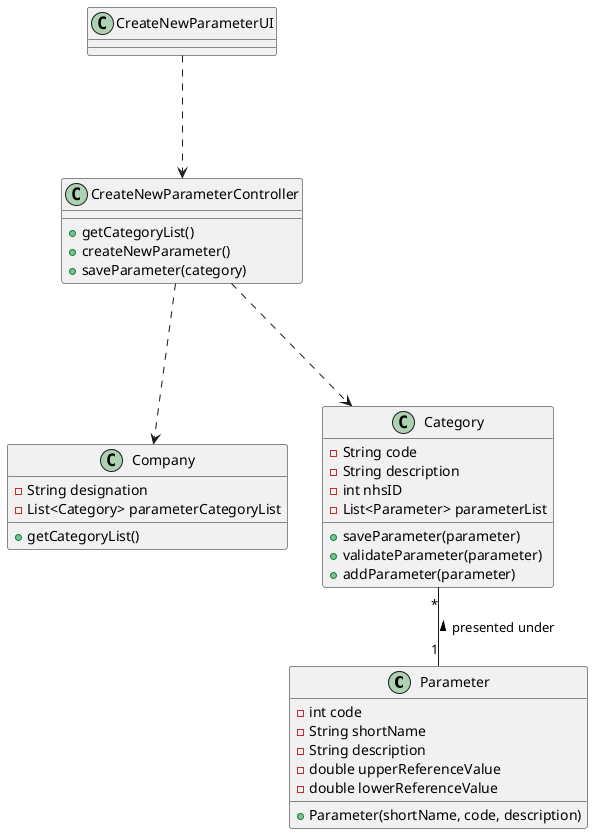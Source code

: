 @startuml


class Parameter {
-int code
-String shortName
-String description
-double upperReferenceValue
-double lowerReferenceValue

+Parameter(shortName, code, description)
}

class CreateNewParameterUI{
}

class CreateNewParameterController{

+getCategoryList()
+createNewParameter()
+saveParameter(category)
}

class Company{
-String designation
-List<Category> parameterCategoryList

+getCategoryList()
}

class Category {
-String code
-String description
-int nhsID
-List<Parameter> parameterList

+saveParameter(parameter)
+validateParameter(parameter)
+addParameter(parameter)
}

CreateNewParameterUI ...> CreateNewParameterController
CreateNewParameterController ...> Category
CreateNewParameterController ...> Company
Category "*"--"1" Parameter : presented under <

@enduml